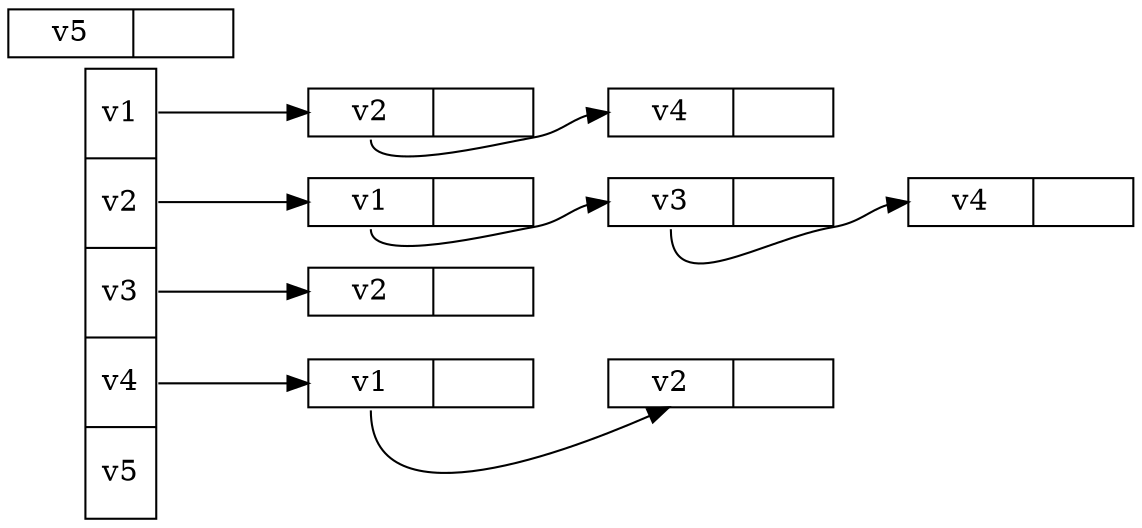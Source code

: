 digraph G {
nodesep=.05;
rankdir=LR;
node [shape=record,width=.1,height=.1];
node0 [label = "<f1> v1 |<f2> v2 |<f3> v3 |<f4> v4 |<f5> v5 ",height=3];
node [width = 1.5];
node21 [label = "{<n> v1 |<p> }"];
node12 [label = "{<n> v2 | <p> }"];
node14 [label = "{<n> v4 | <p> }"];
node23 [label = "{<n> v3 | <p> }"];
node24 [label = "{<n> v4 | <p> }"];
node14 [label = "{<n> v4 | <p> }"];
node32 [label = "{<n> v2 | <p> }"];
node41 [label = "{<n> v1 | <p> }"];
node42 [label = "{<n> v2 | <p> }"];
node5 [label = "{<n> v5 | <p> }"] ;

node0:f1 -> node12:n -> node14:n;
node0:f2 -> node21:n -> node23:n -> node24:n;
node0:f3 -> node32:n;
node0:f4 -> node41:n -> node42;
}